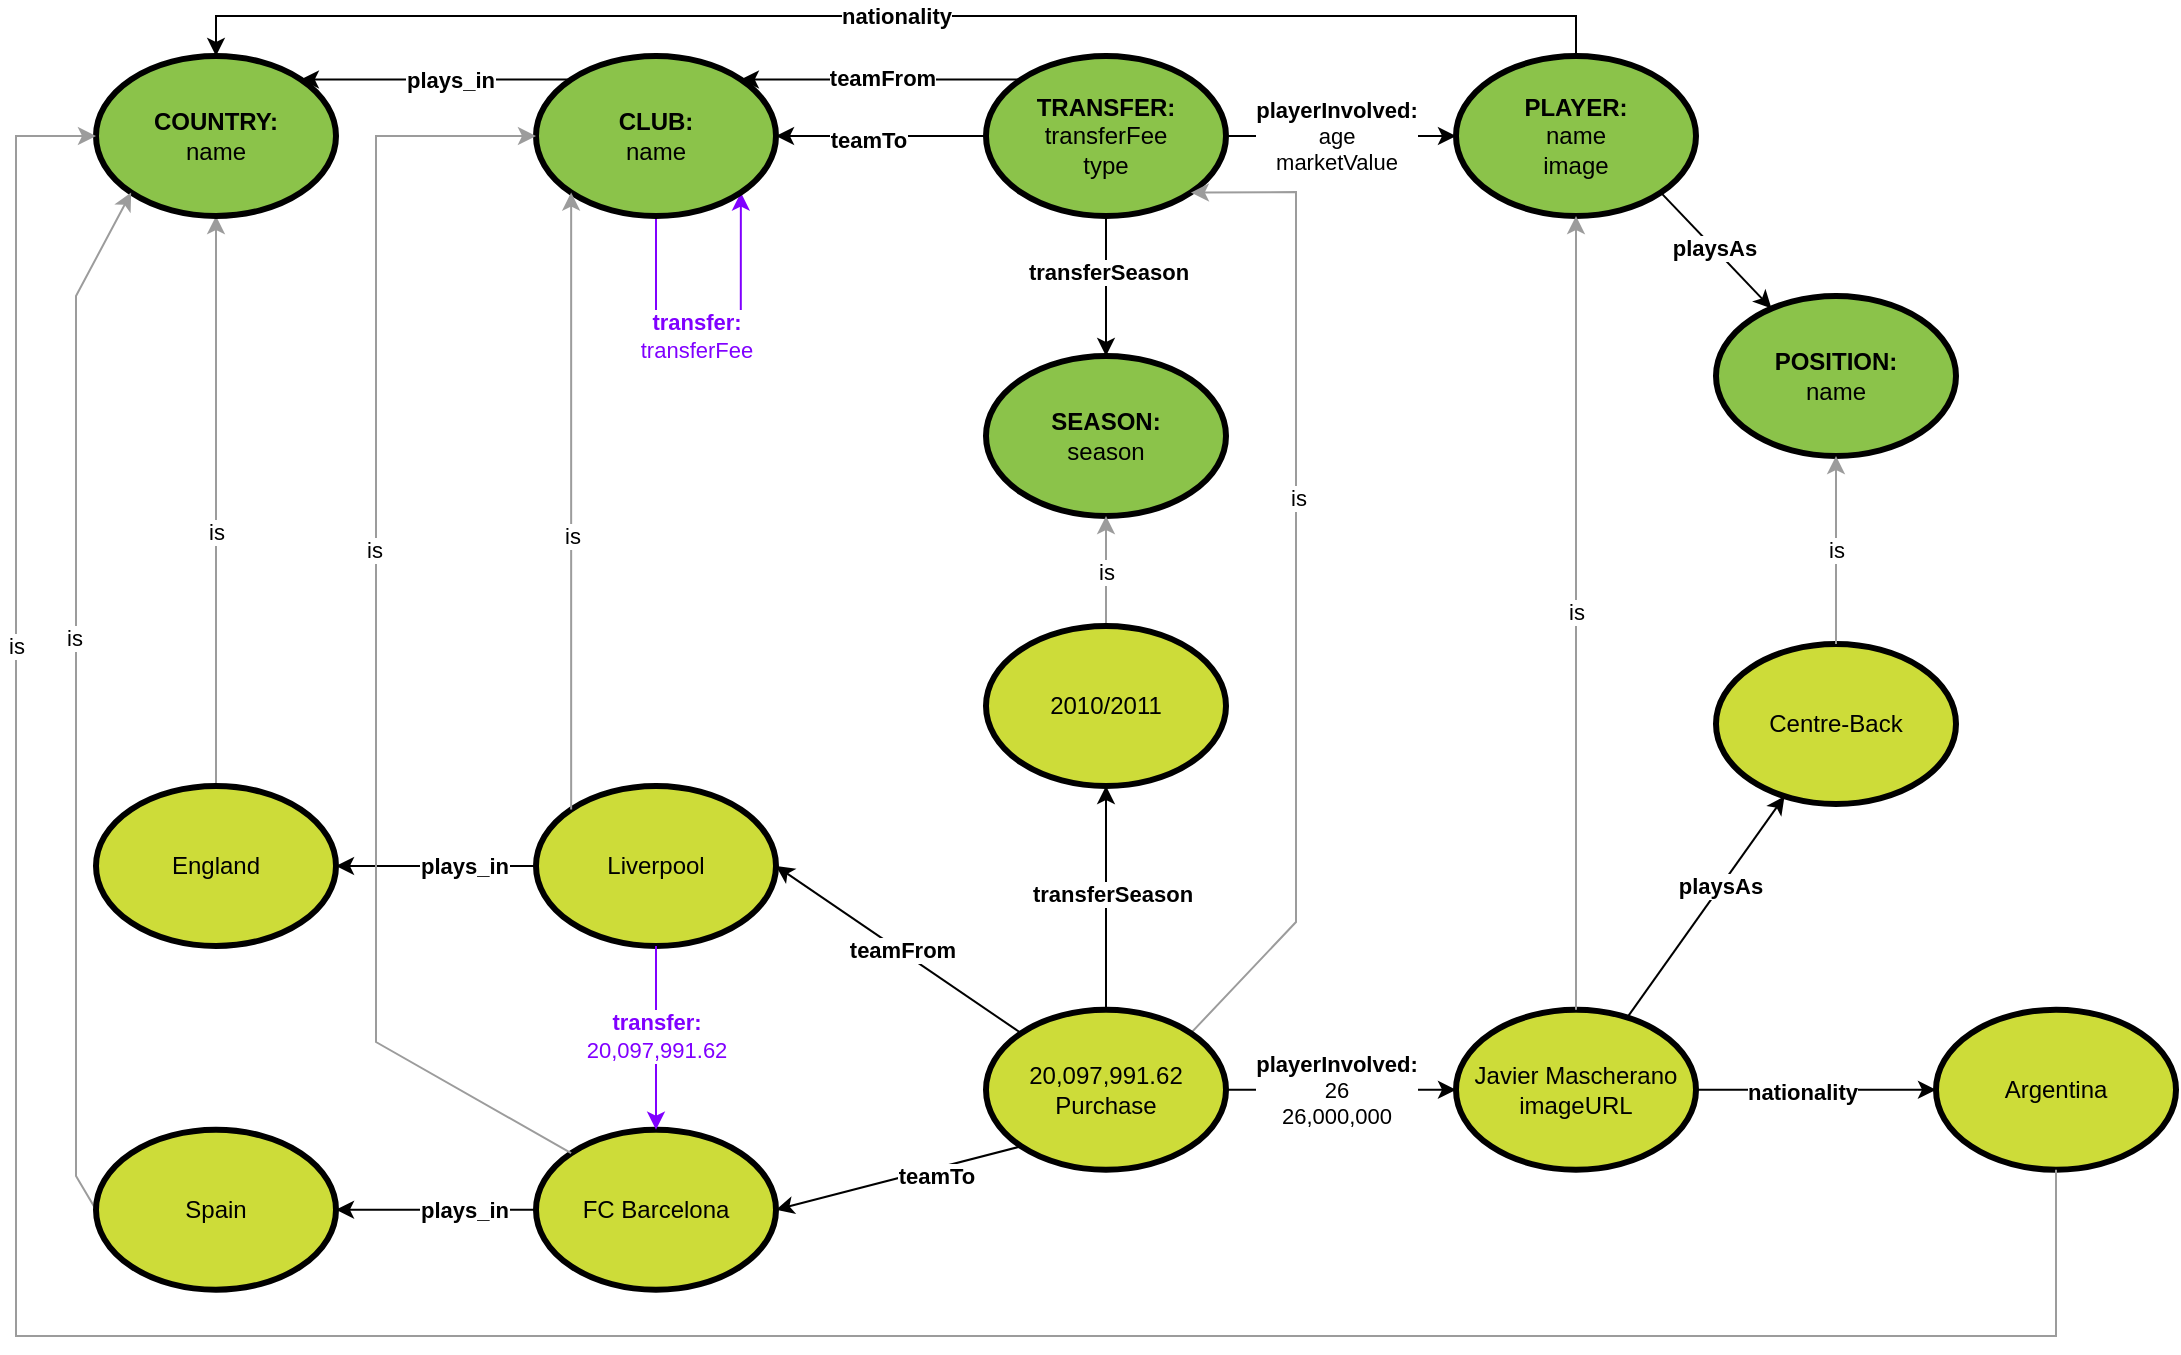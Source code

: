 <mxfile version="13.2.4" type="device" pages="2"><diagram id="MURPiUAL7jliLisP8qCM" name="GraphModel"><mxGraphModel dx="1106" dy="816" grid="1" gridSize="10" guides="1" tooltips="1" connect="1" arrows="1" fold="1" page="1" pageScale="1" pageWidth="1169" pageHeight="827" math="0" shadow="0"><root><mxCell id="0"/><mxCell id="1" parent="0"/><mxCell id="TJi4YTEcI2C6Eg-8t2XI-4" value="&lt;b&gt;playerInvolved:&lt;/b&gt;&lt;br&gt;age&lt;br&gt;marketValue" style="edgeStyle=orthogonalEdgeStyle;rounded=0;orthogonalLoop=1;jettySize=auto;html=1;" parent="1" source="TJi4YTEcI2C6Eg-8t2XI-1" target="TJi4YTEcI2C6Eg-8t2XI-3" edge="1"><mxGeometry x="-0.043" relative="1" as="geometry"><mxPoint as="offset"/></mxGeometry></mxCell><mxCell id="TJi4YTEcI2C6Eg-8t2XI-8" value="" style="edgeStyle=orthogonalEdgeStyle;rounded=0;orthogonalLoop=1;jettySize=auto;html=1;" parent="1" source="TJi4YTEcI2C6Eg-8t2XI-1" target="TJi4YTEcI2C6Eg-8t2XI-7" edge="1"><mxGeometry relative="1" as="geometry"/></mxCell><mxCell id="TJi4YTEcI2C6Eg-8t2XI-19" value="&lt;b&gt;transferSeason&lt;/b&gt;" style="edgeLabel;html=1;align=center;verticalAlign=middle;resizable=0;points=[];" parent="TJi4YTEcI2C6Eg-8t2XI-8" vertex="1" connectable="0"><mxGeometry x="-0.2" y="1" relative="1" as="geometry"><mxPoint as="offset"/></mxGeometry></mxCell><mxCell id="TJi4YTEcI2C6Eg-8t2XI-10" value="" style="rounded=0;orthogonalLoop=1;jettySize=auto;html=1;exitX=0;exitY=0;exitDx=0;exitDy=0;entryX=1;entryY=0;entryDx=0;entryDy=0;" parent="1" source="TJi4YTEcI2C6Eg-8t2XI-1" target="TJi4YTEcI2C6Eg-8t2XI-9" edge="1"><mxGeometry relative="1" as="geometry"/></mxCell><mxCell id="TJi4YTEcI2C6Eg-8t2XI-16" value="&lt;b&gt;teamFrom&lt;/b&gt;" style="edgeLabel;html=1;align=center;verticalAlign=middle;resizable=0;points=[];" parent="TJi4YTEcI2C6Eg-8t2XI-10" vertex="1" connectable="0"><mxGeometry x="-0.009" y="-1" relative="1" as="geometry"><mxPoint as="offset"/></mxGeometry></mxCell><mxCell id="TJi4YTEcI2C6Eg-8t2XI-17" style="edgeStyle=none;rounded=0;orthogonalLoop=1;jettySize=auto;html=1;exitX=0;exitY=0.5;exitDx=0;exitDy=0;entryX=1;entryY=0.5;entryDx=0;entryDy=0;" parent="1" source="TJi4YTEcI2C6Eg-8t2XI-1" target="TJi4YTEcI2C6Eg-8t2XI-9" edge="1"><mxGeometry relative="1" as="geometry"/></mxCell><mxCell id="TJi4YTEcI2C6Eg-8t2XI-18" value="&lt;b&gt;teamTo&lt;/b&gt;" style="edgeLabel;html=1;align=center;verticalAlign=middle;resizable=0;points=[];" parent="TJi4YTEcI2C6Eg-8t2XI-17" vertex="1" connectable="0"><mxGeometry x="-0.292" y="3" relative="1" as="geometry"><mxPoint x="-22.57" y="-1.28" as="offset"/></mxGeometry></mxCell><mxCell id="TJi4YTEcI2C6Eg-8t2XI-1" value="&lt;b&gt;TRANSFER:&lt;/b&gt;&lt;br&gt;transferFee&lt;br&gt;type" style="ellipse;whiteSpace=wrap;html=1;fillColor=#8BC34A;strokeWidth=3;" parent="1" vertex="1"><mxGeometry x="525" y="80" width="120" height="80" as="geometry"/></mxCell><mxCell id="TJi4YTEcI2C6Eg-8t2XI-12" value="" style="edgeStyle=orthogonalEdgeStyle;rounded=0;orthogonalLoop=1;jettySize=auto;html=1;entryX=1;entryY=0;entryDx=0;entryDy=0;exitX=0;exitY=0;exitDx=0;exitDy=0;" parent="1" source="TJi4YTEcI2C6Eg-8t2XI-9" target="TJi4YTEcI2C6Eg-8t2XI-11" edge="1"><mxGeometry relative="1" as="geometry"/></mxCell><mxCell id="TJi4YTEcI2C6Eg-8t2XI-15" value="&lt;b&gt;plays_in&lt;/b&gt;" style="edgeLabel;html=1;align=center;verticalAlign=middle;resizable=0;points=[];" parent="TJi4YTEcI2C6Eg-8t2XI-12" vertex="1" connectable="0"><mxGeometry x="-0.1" relative="1" as="geometry"><mxPoint as="offset"/></mxGeometry></mxCell><mxCell id="_tUrswq72Wss3oNi4zc7-1" style="edgeStyle=orthogonalEdgeStyle;rounded=0;orthogonalLoop=1;jettySize=auto;html=1;exitX=0.5;exitY=1;exitDx=0;exitDy=0;entryX=1;entryY=1;entryDx=0;entryDy=0;strokeColor=#8000FF;" edge="1" parent="1" source="TJi4YTEcI2C6Eg-8t2XI-9" target="TJi4YTEcI2C6Eg-8t2XI-9"><mxGeometry relative="1" as="geometry"><mxPoint x="420" y="270" as="targetPoint"/><Array as="points"><mxPoint x="360" y="210"/><mxPoint x="402" y="210"/></Array></mxGeometry></mxCell><mxCell id="_tUrswq72Wss3oNi4zc7-2" value="&lt;b&gt;transfer:&lt;/b&gt;&lt;br&gt;transferFee" style="edgeLabel;html=1;align=center;verticalAlign=middle;resizable=0;points=[];fontColor=#8000FF;" vertex="1" connectable="0" parent="_tUrswq72Wss3oNi4zc7-1"><mxGeometry x="-0.04" y="-1" relative="1" as="geometry"><mxPoint x="-4" y="9" as="offset"/></mxGeometry></mxCell><mxCell id="TJi4YTEcI2C6Eg-8t2XI-9" value="&lt;b&gt;CLUB:&lt;/b&gt;&lt;br&gt;name" style="ellipse;whiteSpace=wrap;html=1;fillColor=#8BC34A;strokeWidth=3;" parent="1" vertex="1"><mxGeometry x="300" y="80" width="120" height="80" as="geometry"/></mxCell><mxCell id="TJi4YTEcI2C6Eg-8t2XI-14" value="" style="edgeStyle=orthogonalEdgeStyle;rounded=0;orthogonalLoop=1;jettySize=auto;html=1;startArrow=classic;startFill=1;endArrow=none;endFill=0;strokeColor=#9C9C9C;" parent="1" source="TJi4YTEcI2C6Eg-8t2XI-11" target="TJi4YTEcI2C6Eg-8t2XI-13" edge="1"><mxGeometry relative="1" as="geometry"/></mxCell><mxCell id="TJi4YTEcI2C6Eg-8t2XI-20" value="is" style="edgeLabel;html=1;align=center;verticalAlign=middle;resizable=0;points=[];" parent="TJi4YTEcI2C6Eg-8t2XI-14" vertex="1" connectable="0"><mxGeometry x="0.11" relative="1" as="geometry"><mxPoint as="offset"/></mxGeometry></mxCell><mxCell id="TJi4YTEcI2C6Eg-8t2XI-11" value="&lt;b&gt;COUNTRY:&lt;/b&gt;&lt;br&gt;name" style="ellipse;whiteSpace=wrap;html=1;fillColor=#8BC34A;strokeWidth=3;" parent="1" vertex="1"><mxGeometry x="80" y="80" width="120" height="80" as="geometry"/></mxCell><mxCell id="TJi4YTEcI2C6Eg-8t2XI-22" value="" style="edgeStyle=none;rounded=0;orthogonalLoop=1;jettySize=auto;html=1;startArrow=classic;startFill=1;endArrow=none;endFill=0;strokeColor=#000000;" parent="1" source="TJi4YTEcI2C6Eg-8t2XI-13" target="TJi4YTEcI2C6Eg-8t2XI-21" edge="1"><mxGeometry relative="1" as="geometry"/></mxCell><mxCell id="TJi4YTEcI2C6Eg-8t2XI-23" value="&lt;b&gt;plays_in&lt;/b&gt;" style="edgeLabel;html=1;align=center;verticalAlign=middle;resizable=0;points=[];" parent="TJi4YTEcI2C6Eg-8t2XI-22" vertex="1" connectable="0"><mxGeometry x="0.275" relative="1" as="geometry"><mxPoint as="offset"/></mxGeometry></mxCell><mxCell id="TJi4YTEcI2C6Eg-8t2XI-13" value="England" style="ellipse;whiteSpace=wrap;html=1;fillColor=#CDDC39;strokeWidth=3;" parent="1" vertex="1"><mxGeometry x="80" y="445" width="120" height="80" as="geometry"/></mxCell><mxCell id="TJi4YTEcI2C6Eg-8t2XI-21" value="Liverpool" style="ellipse;whiteSpace=wrap;html=1;fillColor=#CDDC39;strokeWidth=3;" parent="1" vertex="1"><mxGeometry x="300" y="445" width="120" height="80" as="geometry"/></mxCell><mxCell id="TJi4YTEcI2C6Eg-8t2XI-7" value="&lt;b&gt;SEASON:&lt;/b&gt;&lt;br&gt;season" style="ellipse;whiteSpace=wrap;html=1;fillColor=#8BC34A;strokeWidth=3;" parent="1" vertex="1"><mxGeometry x="525" y="230" width="120" height="80" as="geometry"/></mxCell><mxCell id="TJi4YTEcI2C6Eg-8t2XI-6" value="&lt;b&gt;nationality&lt;/b&gt;" style="edgeStyle=orthogonalEdgeStyle;rounded=0;orthogonalLoop=1;jettySize=auto;html=1;entryX=0.5;entryY=0;entryDx=0;entryDy=0;" parent="1" source="TJi4YTEcI2C6Eg-8t2XI-3" target="TJi4YTEcI2C6Eg-8t2XI-11" edge="1"><mxGeometry relative="1" as="geometry"><mxPoint x="210" y="80" as="targetPoint"/><Array as="points"><mxPoint x="820" y="60"/><mxPoint x="140" y="60"/></Array></mxGeometry></mxCell><mxCell id="PyUZwXsPe9saEL1grBKb-2" value="" style="rounded=0;orthogonalLoop=1;jettySize=auto;html=1;exitX=1;exitY=1;exitDx=0;exitDy=0;" parent="1" source="TJi4YTEcI2C6Eg-8t2XI-3" target="PyUZwXsPe9saEL1grBKb-1" edge="1"><mxGeometry relative="1" as="geometry"/></mxCell><mxCell id="PyUZwXsPe9saEL1grBKb-3" value="&lt;b&gt;playsAs&lt;/b&gt;" style="edgeLabel;html=1;align=center;verticalAlign=middle;resizable=0;points=[];" parent="PyUZwXsPe9saEL1grBKb-2" vertex="1" connectable="0"><mxGeometry x="-0.051" relative="1" as="geometry"><mxPoint as="offset"/></mxGeometry></mxCell><mxCell id="TJi4YTEcI2C6Eg-8t2XI-3" value="&lt;b&gt;PLAYER:&lt;/b&gt;&lt;br&gt;name&lt;br&gt;image" style="ellipse;whiteSpace=wrap;html=1;fillColor=#8BC34A;strokeWidth=3;" parent="1" vertex="1"><mxGeometry x="760" y="80" width="120" height="80" as="geometry"/></mxCell><mxCell id="PyUZwXsPe9saEL1grBKb-1" value="&lt;b&gt;POSITION:&lt;br&gt;&lt;/b&gt;name" style="ellipse;whiteSpace=wrap;html=1;fillColor=#8BC34A;strokeWidth=3;" parent="1" vertex="1"><mxGeometry x="890" y="200" width="120" height="80" as="geometry"/></mxCell><mxCell id="TJi4YTEcI2C6Eg-8t2XI-24" value="" style="edgeStyle=none;rounded=0;orthogonalLoop=1;jettySize=auto;html=1;startArrow=classic;startFill=1;endArrow=none;endFill=0;strokeColor=#000000;" parent="1" source="TJi4YTEcI2C6Eg-8t2XI-26" target="TJi4YTEcI2C6Eg-8t2XI-27" edge="1"><mxGeometry relative="1" as="geometry"/></mxCell><mxCell id="TJi4YTEcI2C6Eg-8t2XI-25" value="&lt;b&gt;plays_in&lt;/b&gt;" style="edgeLabel;html=1;align=center;verticalAlign=middle;resizable=0;points=[];" parent="TJi4YTEcI2C6Eg-8t2XI-24" vertex="1" connectable="0"><mxGeometry x="0.275" relative="1" as="geometry"><mxPoint as="offset"/></mxGeometry></mxCell><mxCell id="TJi4YTEcI2C6Eg-8t2XI-28" style="edgeStyle=none;rounded=0;orthogonalLoop=1;jettySize=auto;html=1;exitX=0;exitY=0.5;exitDx=0;exitDy=0;entryX=0;entryY=1;entryDx=0;entryDy=0;startArrow=none;startFill=0;endArrow=classic;endFill=1;strokeColor=#9C9C9C;" parent="1" source="TJi4YTEcI2C6Eg-8t2XI-26" target="TJi4YTEcI2C6Eg-8t2XI-11" edge="1"><mxGeometry relative="1" as="geometry"><Array as="points"><mxPoint x="70" y="640"/><mxPoint x="70" y="200"/></Array></mxGeometry></mxCell><mxCell id="TJi4YTEcI2C6Eg-8t2XI-29" value="is" style="edgeLabel;html=1;align=center;verticalAlign=middle;resizable=0;points=[];" parent="TJi4YTEcI2C6Eg-8t2XI-28" vertex="1" connectable="0"><mxGeometry x="0.113" y="1" relative="1" as="geometry"><mxPoint as="offset"/></mxGeometry></mxCell><mxCell id="TJi4YTEcI2C6Eg-8t2XI-26" value="Spain" style="ellipse;whiteSpace=wrap;html=1;fillColor=#CDDC39;strokeWidth=3;" parent="1" vertex="1"><mxGeometry x="80" y="616.87" width="120" height="80" as="geometry"/></mxCell><mxCell id="TJi4YTEcI2C6Eg-8t2XI-27" value="FC Barcelona" style="ellipse;whiteSpace=wrap;html=1;fillColor=#CDDC39;strokeWidth=3;" parent="1" vertex="1"><mxGeometry x="300" y="616.87" width="120" height="80" as="geometry"/></mxCell><mxCell id="TJi4YTEcI2C6Eg-8t2XI-42" value="" style="edgeStyle=none;rounded=0;orthogonalLoop=1;jettySize=auto;html=1;startArrow=none;startFill=0;endArrow=classic;endFill=1;strokeColor=#000000;" parent="1" source="TJi4YTEcI2C6Eg-8t2XI-30" target="TJi4YTEcI2C6Eg-8t2XI-41" edge="1"><mxGeometry relative="1" as="geometry"/></mxCell><mxCell id="TJi4YTEcI2C6Eg-8t2XI-43" value="&lt;b&gt;transferSeason&lt;/b&gt;" style="edgeLabel;html=1;align=center;verticalAlign=middle;resizable=0;points=[];" parent="TJi4YTEcI2C6Eg-8t2XI-42" vertex="1" connectable="0"><mxGeometry x="0.036" y="-3" relative="1" as="geometry"><mxPoint as="offset"/></mxGeometry></mxCell><mxCell id="TJi4YTEcI2C6Eg-8t2XI-45" style="edgeStyle=none;rounded=0;orthogonalLoop=1;jettySize=auto;html=1;exitX=1;exitY=0;exitDx=0;exitDy=0;entryX=1;entryY=1;entryDx=0;entryDy=0;startArrow=none;startFill=0;endArrow=classic;endFill=1;strokeColor=#9C9C9C;" parent="1" source="TJi4YTEcI2C6Eg-8t2XI-30" target="TJi4YTEcI2C6Eg-8t2XI-1" edge="1"><mxGeometry relative="1" as="geometry"><Array as="points"><mxPoint x="680" y="513"/><mxPoint x="680" y="148"/></Array></mxGeometry></mxCell><mxCell id="TJi4YTEcI2C6Eg-8t2XI-46" value="is" style="edgeLabel;html=1;align=center;verticalAlign=middle;resizable=0;points=[];" parent="TJi4YTEcI2C6Eg-8t2XI-45" vertex="1" connectable="0"><mxGeometry x="0.168" y="-1" relative="1" as="geometry"><mxPoint as="offset"/></mxGeometry></mxCell><mxCell id="TJi4YTEcI2C6Eg-8t2XI-48" value="" style="edgeStyle=none;rounded=0;orthogonalLoop=1;jettySize=auto;html=1;startArrow=none;startFill=0;endArrow=classic;endFill=1;strokeColor=#000000;" parent="1" source="TJi4YTEcI2C6Eg-8t2XI-30" target="TJi4YTEcI2C6Eg-8t2XI-47" edge="1"><mxGeometry relative="1" as="geometry"/></mxCell><mxCell id="TJi4YTEcI2C6Eg-8t2XI-49" value="&lt;b&gt;playerInvolved:&lt;/b&gt;&lt;br&gt;26&lt;br&gt;26,000,000" style="edgeLabel;html=1;align=center;verticalAlign=middle;resizable=0;points=[];" parent="TJi4YTEcI2C6Eg-8t2XI-48" vertex="1" connectable="0"><mxGeometry x="-0.425" y="-1" relative="1" as="geometry"><mxPoint x="22" y="-1" as="offset"/></mxGeometry></mxCell><mxCell id="TJi4YTEcI2C6Eg-8t2XI-30" value="20,097,991.62&lt;br&gt;Purchase" style="ellipse;whiteSpace=wrap;html=1;fillColor=#CDDC39;strokeWidth=3;" parent="1" vertex="1"><mxGeometry x="525" y="556.87" width="120" height="80" as="geometry"/></mxCell><mxCell id="TJi4YTEcI2C6Eg-8t2XI-52" value="" style="edgeStyle=none;rounded=0;orthogonalLoop=1;jettySize=auto;html=1;startArrow=none;startFill=0;endArrow=classic;endFill=1;strokeColor=#000000;" parent="1" source="TJi4YTEcI2C6Eg-8t2XI-47" target="TJi4YTEcI2C6Eg-8t2XI-51" edge="1"><mxGeometry relative="1" as="geometry"/></mxCell><mxCell id="TJi4YTEcI2C6Eg-8t2XI-53" value="&lt;b&gt;nationality&lt;/b&gt;" style="edgeLabel;html=1;align=center;verticalAlign=middle;resizable=0;points=[];" parent="TJi4YTEcI2C6Eg-8t2XI-52" vertex="1" connectable="0"><mxGeometry x="-0.117" y="-1" relative="1" as="geometry"><mxPoint as="offset"/></mxGeometry></mxCell><mxCell id="PyUZwXsPe9saEL1grBKb-5" value="" style="edgeStyle=none;rounded=0;orthogonalLoop=1;jettySize=auto;html=1;" parent="1" source="TJi4YTEcI2C6Eg-8t2XI-47" target="PyUZwXsPe9saEL1grBKb-4" edge="1"><mxGeometry relative="1" as="geometry"/></mxCell><mxCell id="PyUZwXsPe9saEL1grBKb-7" value="&lt;b&gt;playsAs&lt;/b&gt;" style="edgeLabel;html=1;align=center;verticalAlign=middle;resizable=0;points=[];" parent="PyUZwXsPe9saEL1grBKb-5" vertex="1" connectable="0"><mxGeometry x="0.235" y="-4" relative="1" as="geometry"><mxPoint x="-5.36" as="offset"/></mxGeometry></mxCell><mxCell id="TJi4YTEcI2C6Eg-8t2XI-47" value="Javier Mascherano&lt;br&gt;imageURL" style="ellipse;whiteSpace=wrap;html=1;fillColor=#CDDC39;strokeWidth=3;" parent="1" vertex="1"><mxGeometry x="760" y="556.87" width="120" height="80" as="geometry"/></mxCell><mxCell id="PyUZwXsPe9saEL1grBKb-4" value="Centre-Back" style="ellipse;whiteSpace=wrap;html=1;fillColor=#CDDC39;strokeWidth=3;" parent="1" vertex="1"><mxGeometry x="890" y="374" width="120" height="80" as="geometry"/></mxCell><mxCell id="TJi4YTEcI2C6Eg-8t2XI-51" value="Argentina" style="ellipse;whiteSpace=wrap;html=1;fillColor=#CDDC39;strokeWidth=3;" parent="1" vertex="1"><mxGeometry x="1000" y="556.87" width="120" height="80" as="geometry"/></mxCell><mxCell id="TJi4YTEcI2C6Eg-8t2XI-44" value="is" style="edgeStyle=none;rounded=0;orthogonalLoop=1;jettySize=auto;html=1;exitX=0.5;exitY=0;exitDx=0;exitDy=0;entryX=0.5;entryY=1;entryDx=0;entryDy=0;startArrow=none;startFill=0;endArrow=classic;endFill=1;strokeColor=#9C9C9C;" parent="1" source="TJi4YTEcI2C6Eg-8t2XI-41" target="TJi4YTEcI2C6Eg-8t2XI-7" edge="1"><mxGeometry relative="1" as="geometry"/></mxCell><mxCell id="TJi4YTEcI2C6Eg-8t2XI-41" value="2010/2011" style="ellipse;whiteSpace=wrap;html=1;fillColor=#CDDC39;strokeWidth=3;" parent="1" vertex="1"><mxGeometry x="525" y="365" width="120" height="80" as="geometry"/></mxCell><mxCell id="TJi4YTEcI2C6Eg-8t2XI-31" value="" style="edgeStyle=orthogonalEdgeStyle;rounded=0;orthogonalLoop=1;jettySize=auto;html=1;startArrow=classic;startFill=1;endArrow=none;endFill=0;strokeColor=#9C9C9C;exitX=0;exitY=1;exitDx=0;exitDy=0;entryX=0;entryY=0;entryDx=0;entryDy=0;" parent="1" source="TJi4YTEcI2C6Eg-8t2XI-9" target="TJi4YTEcI2C6Eg-8t2XI-21" edge="1"><mxGeometry relative="1" as="geometry"><mxPoint x="150" y="170" as="sourcePoint"/><mxPoint x="150" y="424" as="targetPoint"/></mxGeometry></mxCell><mxCell id="TJi4YTEcI2C6Eg-8t2XI-32" value="is" style="edgeLabel;html=1;align=center;verticalAlign=middle;resizable=0;points=[];" parent="TJi4YTEcI2C6Eg-8t2XI-31" vertex="1" connectable="0"><mxGeometry x="0.11" relative="1" as="geometry"><mxPoint as="offset"/></mxGeometry></mxCell><mxCell id="TJi4YTEcI2C6Eg-8t2XI-33" style="edgeStyle=none;rounded=0;orthogonalLoop=1;jettySize=auto;html=1;exitX=0;exitY=0;exitDx=0;exitDy=0;entryX=0;entryY=0.5;entryDx=0;entryDy=0;startArrow=none;startFill=0;endArrow=classic;endFill=1;strokeColor=#9C9C9C;" parent="1" source="TJi4YTEcI2C6Eg-8t2XI-27" target="TJi4YTEcI2C6Eg-8t2XI-9" edge="1"><mxGeometry relative="1" as="geometry"><mxPoint x="90" y="580" as="sourcePoint"/><mxPoint x="90" y="130" as="targetPoint"/><Array as="points"><mxPoint x="220" y="573"/><mxPoint x="220" y="120"/></Array></mxGeometry></mxCell><mxCell id="TJi4YTEcI2C6Eg-8t2XI-34" value="is" style="edgeLabel;html=1;align=center;verticalAlign=middle;resizable=0;points=[];" parent="TJi4YTEcI2C6Eg-8t2XI-33" vertex="1" connectable="0"><mxGeometry x="0.113" y="1" relative="1" as="geometry"><mxPoint as="offset"/></mxGeometry></mxCell><mxCell id="TJi4YTEcI2C6Eg-8t2XI-35" value="" style="rounded=0;orthogonalLoop=1;jettySize=auto;html=1;exitX=0;exitY=0;exitDx=0;exitDy=0;entryX=1;entryY=0.5;entryDx=0;entryDy=0;" parent="1" source="TJi4YTEcI2C6Eg-8t2XI-30" target="TJi4YTEcI2C6Eg-8t2XI-21" edge="1"><mxGeometry relative="1" as="geometry"><mxPoint x="552.574" y="132.716" as="sourcePoint"/><mxPoint x="412.426" y="132.716" as="targetPoint"/></mxGeometry></mxCell><mxCell id="TJi4YTEcI2C6Eg-8t2XI-36" value="&lt;b&gt;teamFrom&lt;/b&gt;" style="edgeLabel;html=1;align=center;verticalAlign=middle;resizable=0;points=[];" parent="TJi4YTEcI2C6Eg-8t2XI-35" vertex="1" connectable="0"><mxGeometry x="-0.009" y="-1" relative="1" as="geometry"><mxPoint as="offset"/></mxGeometry></mxCell><mxCell id="TJi4YTEcI2C6Eg-8t2XI-37" style="edgeStyle=none;rounded=0;orthogonalLoop=1;jettySize=auto;html=1;exitX=0;exitY=1;exitDx=0;exitDy=0;entryX=1;entryY=0.5;entryDx=0;entryDy=0;" parent="1" source="TJi4YTEcI2C6Eg-8t2XI-30" target="TJi4YTEcI2C6Eg-8t2XI-27" edge="1"><mxGeometry relative="1" as="geometry"><mxPoint x="552.574" y="245.154" as="sourcePoint"/><mxPoint x="412.426" y="245.154" as="targetPoint"/></mxGeometry></mxCell><mxCell id="TJi4YTEcI2C6Eg-8t2XI-38" value="&lt;b&gt;teamTo&lt;/b&gt;" style="edgeLabel;html=1;align=center;verticalAlign=middle;resizable=0;points=[];" parent="TJi4YTEcI2C6Eg-8t2XI-37" vertex="1" connectable="0"><mxGeometry x="-0.292" y="3" relative="1" as="geometry"><mxPoint as="offset"/></mxGeometry></mxCell><mxCell id="TJi4YTEcI2C6Eg-8t2XI-50" value="is" style="edgeStyle=none;rounded=0;orthogonalLoop=1;jettySize=auto;html=1;entryX=0.5;entryY=1;entryDx=0;entryDy=0;startArrow=none;startFill=0;endArrow=classic;endFill=1;strokeColor=#9C9C9C;exitX=0.5;exitY=0;exitDx=0;exitDy=0;" parent="1" source="TJi4YTEcI2C6Eg-8t2XI-47" target="TJi4YTEcI2C6Eg-8t2XI-3" edge="1"><mxGeometry relative="1" as="geometry"><mxPoint x="820" y="460" as="sourcePoint"/><mxPoint x="595" y="320" as="targetPoint"/></mxGeometry></mxCell><mxCell id="TJi4YTEcI2C6Eg-8t2XI-54" value="is" style="edgeStyle=none;rounded=0;orthogonalLoop=1;jettySize=auto;html=1;startArrow=none;startFill=0;endArrow=classic;endFill=1;strokeColor=#9C9C9C;exitX=0.5;exitY=1;exitDx=0;exitDy=0;entryX=0;entryY=0.5;entryDx=0;entryDy=0;" parent="1" source="TJi4YTEcI2C6Eg-8t2XI-51" target="TJi4YTEcI2C6Eg-8t2XI-11" edge="1"><mxGeometry x="0.662" relative="1" as="geometry"><mxPoint x="830" y="511" as="sourcePoint"/><mxPoint x="1060" y="160" as="targetPoint"/><Array as="points"><mxPoint x="1060" y="720"/><mxPoint x="40" y="720"/><mxPoint x="40" y="120"/></Array><mxPoint as="offset"/></mxGeometry></mxCell><mxCell id="PyUZwXsPe9saEL1grBKb-6" value="is" style="edgeStyle=none;rounded=0;orthogonalLoop=1;jettySize=auto;html=1;entryX=0.5;entryY=1;entryDx=0;entryDy=0;startArrow=none;startFill=0;endArrow=classic;endFill=1;strokeColor=#9C9C9C;exitX=0.5;exitY=0;exitDx=0;exitDy=0;" parent="1" source="PyUZwXsPe9saEL1grBKb-4" target="PyUZwXsPe9saEL1grBKb-1" edge="1"><mxGeometry relative="1" as="geometry"><mxPoint x="830" y="511" as="sourcePoint"/><mxPoint x="830" y="170" as="targetPoint"/></mxGeometry></mxCell><mxCell id="bsb3NfjhoFDMCv2HZncE-1" style="edgeStyle=orthogonalEdgeStyle;rounded=0;orthogonalLoop=1;jettySize=auto;html=1;exitX=0.5;exitY=1;exitDx=0;exitDy=0;entryX=0.5;entryY=0;entryDx=0;entryDy=0;strokeColor=#8000FF;" edge="1" parent="1" source="TJi4YTEcI2C6Eg-8t2XI-21" target="TJi4YTEcI2C6Eg-8t2XI-27"><mxGeometry relative="1" as="geometry"><mxPoint x="412.426" y="158.284" as="targetPoint"/><mxPoint x="370" y="170" as="sourcePoint"/><Array as="points"><mxPoint x="360" y="540"/><mxPoint x="360" y="540"/></Array></mxGeometry></mxCell><mxCell id="bsb3NfjhoFDMCv2HZncE-3" value="&lt;b&gt;transfer:&lt;/b&gt;&lt;br&gt;&lt;span style=&quot;background-color: rgb(255 , 255 , 255)&quot;&gt;&lt;font style=&quot;font-size: 11px&quot;&gt;20,097,991.62&lt;/font&gt;&lt;/span&gt;" style="edgeLabel;html=1;align=center;verticalAlign=middle;resizable=0;points=[];fontColor=#8000FF;" vertex="1" connectable="0" parent="bsb3NfjhoFDMCv2HZncE-1"><mxGeometry x="-0.369" y="4" relative="1" as="geometry"><mxPoint x="-4" y="16" as="offset"/></mxGeometry></mxCell></root></mxGraphModel></diagram><diagram id="gXNfGfFvVeSmWgOXddMT" name="IntegrationProcess"><mxGraphModel dx="1301" dy="960" grid="1" gridSize="10" guides="1" tooltips="1" connect="1" arrows="1" fold="1" page="1" pageScale="1" pageWidth="1169" pageHeight="827" math="0" shadow="0"><root><mxCell id="Jbpnh4Earg9VspW_y6o0-0"/><mxCell id="Jbpnh4Earg9VspW_y6o0-1" parent="Jbpnh4Earg9VspW_y6o0-0"/><mxCell id="Jbpnh4Earg9VspW_y6o0-2" style="edgeStyle=none;rounded=0;orthogonalLoop=1;jettySize=auto;html=1;exitX=1;exitY=0.5;exitDx=0;exitDy=0;" edge="1" parent="Jbpnh4Earg9VspW_y6o0-1" source="Jbpnh4Earg9VspW_y6o0-4"><mxGeometry relative="1" as="geometry"><mxPoint x="810" y="300" as="targetPoint"/><mxPoint x="280" y="220" as="sourcePoint"/><Array as="points"><mxPoint x="720" y="220"/></Array></mxGeometry></mxCell><mxCell id="Jbpnh4Earg9VspW_y6o0-4" value="top250" style="shape=cylinder;whiteSpace=wrap;html=1;boundedLbl=1;backgroundOutline=1;fillColor=#BFBFBF;" vertex="1" parent="Jbpnh4Earg9VspW_y6o0-1"><mxGeometry x="60" y="180" width="80" height="80" as="geometry"/></mxCell><mxCell id="Jbpnh4Earg9VspW_y6o0-5" style="edgeStyle=none;rounded=0;orthogonalLoop=1;jettySize=auto;html=1;exitX=1;exitY=0.5;exitDx=0;exitDy=0;entryX=0;entryY=0.5;entryDx=0;entryDy=0;" edge="1" parent="Jbpnh4Earg9VspW_y6o0-1" source="Jbpnh4Earg9VspW_y6o0-6" target="Jbpnh4Earg9VspW_y6o0-10"><mxGeometry relative="1" as="geometry"/></mxCell><mxCell id="Jbpnh4Earg9VspW_y6o0-6" value="transfers-all" style="shape=cylinder;whiteSpace=wrap;html=1;boundedLbl=1;backgroundOutline=1;fillColor=#BFBFBF;" vertex="1" parent="Jbpnh4Earg9VspW_y6o0-1"><mxGeometry x="60" y="340" width="80" height="80" as="geometry"/></mxCell><mxCell id="Jbpnh4Earg9VspW_y6o0-7" style="edgeStyle=none;rounded=0;orthogonalLoop=1;jettySize=auto;html=1;exitX=1;exitY=0.5;exitDx=0;exitDy=0;entryX=0;entryY=0.5;entryDx=0;entryDy=0;" edge="1" parent="Jbpnh4Earg9VspW_y6o0-1" source="Jbpnh4Earg9VspW_y6o0-8" target="Jbpnh4Earg9VspW_y6o0-12"><mxGeometry relative="1" as="geometry"/></mxCell><mxCell id="Jbpnh4Earg9VspW_y6o0-8" value="market_value &amp;amp;&lt;br&gt;transfer_fee&lt;br&gt;into €&lt;br&gt;" style="rounded=1;whiteSpace=wrap;html=1;" vertex="1" parent="Jbpnh4Earg9VspW_y6o0-1"><mxGeometry x="310" y="340" width="120" height="80" as="geometry"/></mxCell><mxCell id="Jbpnh4Earg9VspW_y6o0-9" style="edgeStyle=none;rounded=0;orthogonalLoop=1;jettySize=auto;html=1;exitX=1;exitY=0.5;exitDx=0;exitDy=0;entryX=0;entryY=0.5;entryDx=0;entryDy=0;" edge="1" parent="Jbpnh4Earg9VspW_y6o0-1" source="Jbpnh4Earg9VspW_y6o0-10" target="Jbpnh4Earg9VspW_y6o0-8"><mxGeometry relative="1" as="geometry"/></mxCell><mxCell id="Jbpnh4Earg9VspW_y6o0-10" value="Create &amp;nbsp;the &quot;type&quot; attribute, specifiing&amp;nbsp;if is a &quot;purchase&quot;, &quot;free transfer&quot;, &quot;loan&quot; o &quot;free loan&quot;" style="rounded=1;whiteSpace=wrap;html=1;" vertex="1" parent="Jbpnh4Earg9VspW_y6o0-1"><mxGeometry x="160" y="340" width="120" height="80" as="geometry"/></mxCell><mxCell id="Jbpnh4Earg9VspW_y6o0-11" value="" style="edgeStyle=none;rounded=0;orthogonalLoop=1;jettySize=auto;html=1;" edge="1" parent="Jbpnh4Earg9VspW_y6o0-1" source="Jbpnh4Earg9VspW_y6o0-12" target="Jbpnh4Earg9VspW_y6o0-13"><mxGeometry relative="1" as="geometry"/></mxCell><mxCell id="Jbpnh4Earg9VspW_y6o0-12" value="&quot;transferFee&quot; atribute of Free Transfers or Gratis Loans is set to 0" style="rounded=1;whiteSpace=wrap;html=1;" vertex="1" parent="Jbpnh4Earg9VspW_y6o0-1"><mxGeometry x="460" y="340" width="120" height="80" as="geometry"/></mxCell><mxCell id="Jbpnh4Earg9VspW_y6o0-13" value="Delete &quot;playerUri&quot;, &quot;sellerClubUri&quot;,&lt;br&gt;&quot;buyerClubUri&quot;,&lt;br&gt;&quot;transferUri&quot;,&lt;br&gt;&quot;timestamp&quot;" style="rounded=1;whiteSpace=wrap;html=1;" vertex="1" parent="Jbpnh4Earg9VspW_y6o0-1"><mxGeometry x="610" y="340" width="120" height="80" as="geometry"/></mxCell><mxCell id="Jbpnh4Earg9VspW_y6o0-14" value="" style="endArrow=classic;html=1;exitX=1;exitY=0.5;exitDx=0;exitDy=0;endFill=1;" edge="1" parent="Jbpnh4Earg9VspW_y6o0-1" source="Jbpnh4Earg9VspW_y6o0-13"><mxGeometry width="50" height="50" relative="1" as="geometry"><mxPoint x="770" y="330" as="sourcePoint"/><mxPoint x="810" y="300" as="targetPoint"/></mxGeometry></mxCell><mxCell id="Jbpnh4Earg9VspW_y6o0-15" value="transfers" style="shape=cylinder;whiteSpace=wrap;html=1;boundedLbl=1;backgroundOutline=1;fillColor=#BFBFBF;" vertex="1" parent="Jbpnh4Earg9VspW_y6o0-1"><mxGeometry x="910" y="260" width="80" height="80" as="geometry"/></mxCell><mxCell id="Jbpnh4Earg9VspW_y6o0-16" value="&lt;div style=&quot;text-align: justify ; font-size: 12px&quot;&gt;We allign the transfer_all schema to the top250. We will omit those rows containing a NA in some of the following positions:&lt;/div&gt;&lt;div style=&quot;text-align: justify ; line-height: 37% ; font-size: 12px&quot;&gt;&lt;br style=&quot;font-size: 12px&quot;&gt;&lt;/div&gt;&lt;div style=&quot;font-size: 12px&quot;&gt;&lt;div style=&quot;text-align: left ; font-size: 12px&quot;&gt;&quot;Team_from&quot;, &quot;Team_to&quot;, &quot;League_from&quot;, &quot;League_to&quot;, &quot;Transfer_fee&quot;, &quot;Player_image&quot;, &quot;Player_nationality&quot;.&lt;/div&gt;&lt;/div&gt;&lt;div style=&quot;text-align: left ; line-height: 37% ; font-size: 12px&quot;&gt;&lt;br style=&quot;font-size: 12px&quot;&gt;&lt;/div&gt;&lt;div style=&quot;text-align: left ; font-size: 12px&quot;&gt;&lt;div style=&quot;text-align: justify ; font-size: 12px&quot;&gt;We will keep those instances present in both datasets, performing an inner join.&lt;/div&gt;&lt;/div&gt;" style="rounded=0;whiteSpace=wrap;html=1;fontSize=12;spacingTop=4;spacingLeft=4;spacingBottom=4;spacingRight=4;" vertex="1" parent="Jbpnh4Earg9VspW_y6o0-1"><mxGeometry x="790" y="350" width="210" height="170" as="geometry"/></mxCell><mxCell id="Jbpnh4Earg9VspW_y6o0-17" value="" style="endArrow=none;dashed=1;html=1;" edge="1" parent="Jbpnh4Earg9VspW_y6o0-1" target="Jbpnh4Earg9VspW_y6o0-16"><mxGeometry width="50" height="50" relative="1" as="geometry"><mxPoint x="810" y="300" as="sourcePoint"/><mxPoint x="590" y="460" as="targetPoint"/></mxGeometry></mxCell><mxCell id="Jbpnh4Earg9VspW_y6o0-19" value="" style="endArrow=classic;html=1;entryX=0;entryY=0.5;entryDx=0;entryDy=0;" edge="1" parent="Jbpnh4Earg9VspW_y6o0-1" target="Jbpnh4Earg9VspW_y6o0-15"><mxGeometry width="50" height="50" relative="1" as="geometry"><mxPoint x="810" y="300" as="sourcePoint"/><mxPoint x="590" y="420" as="targetPoint"/></mxGeometry></mxCell></root></mxGraphModel></diagram></mxfile>